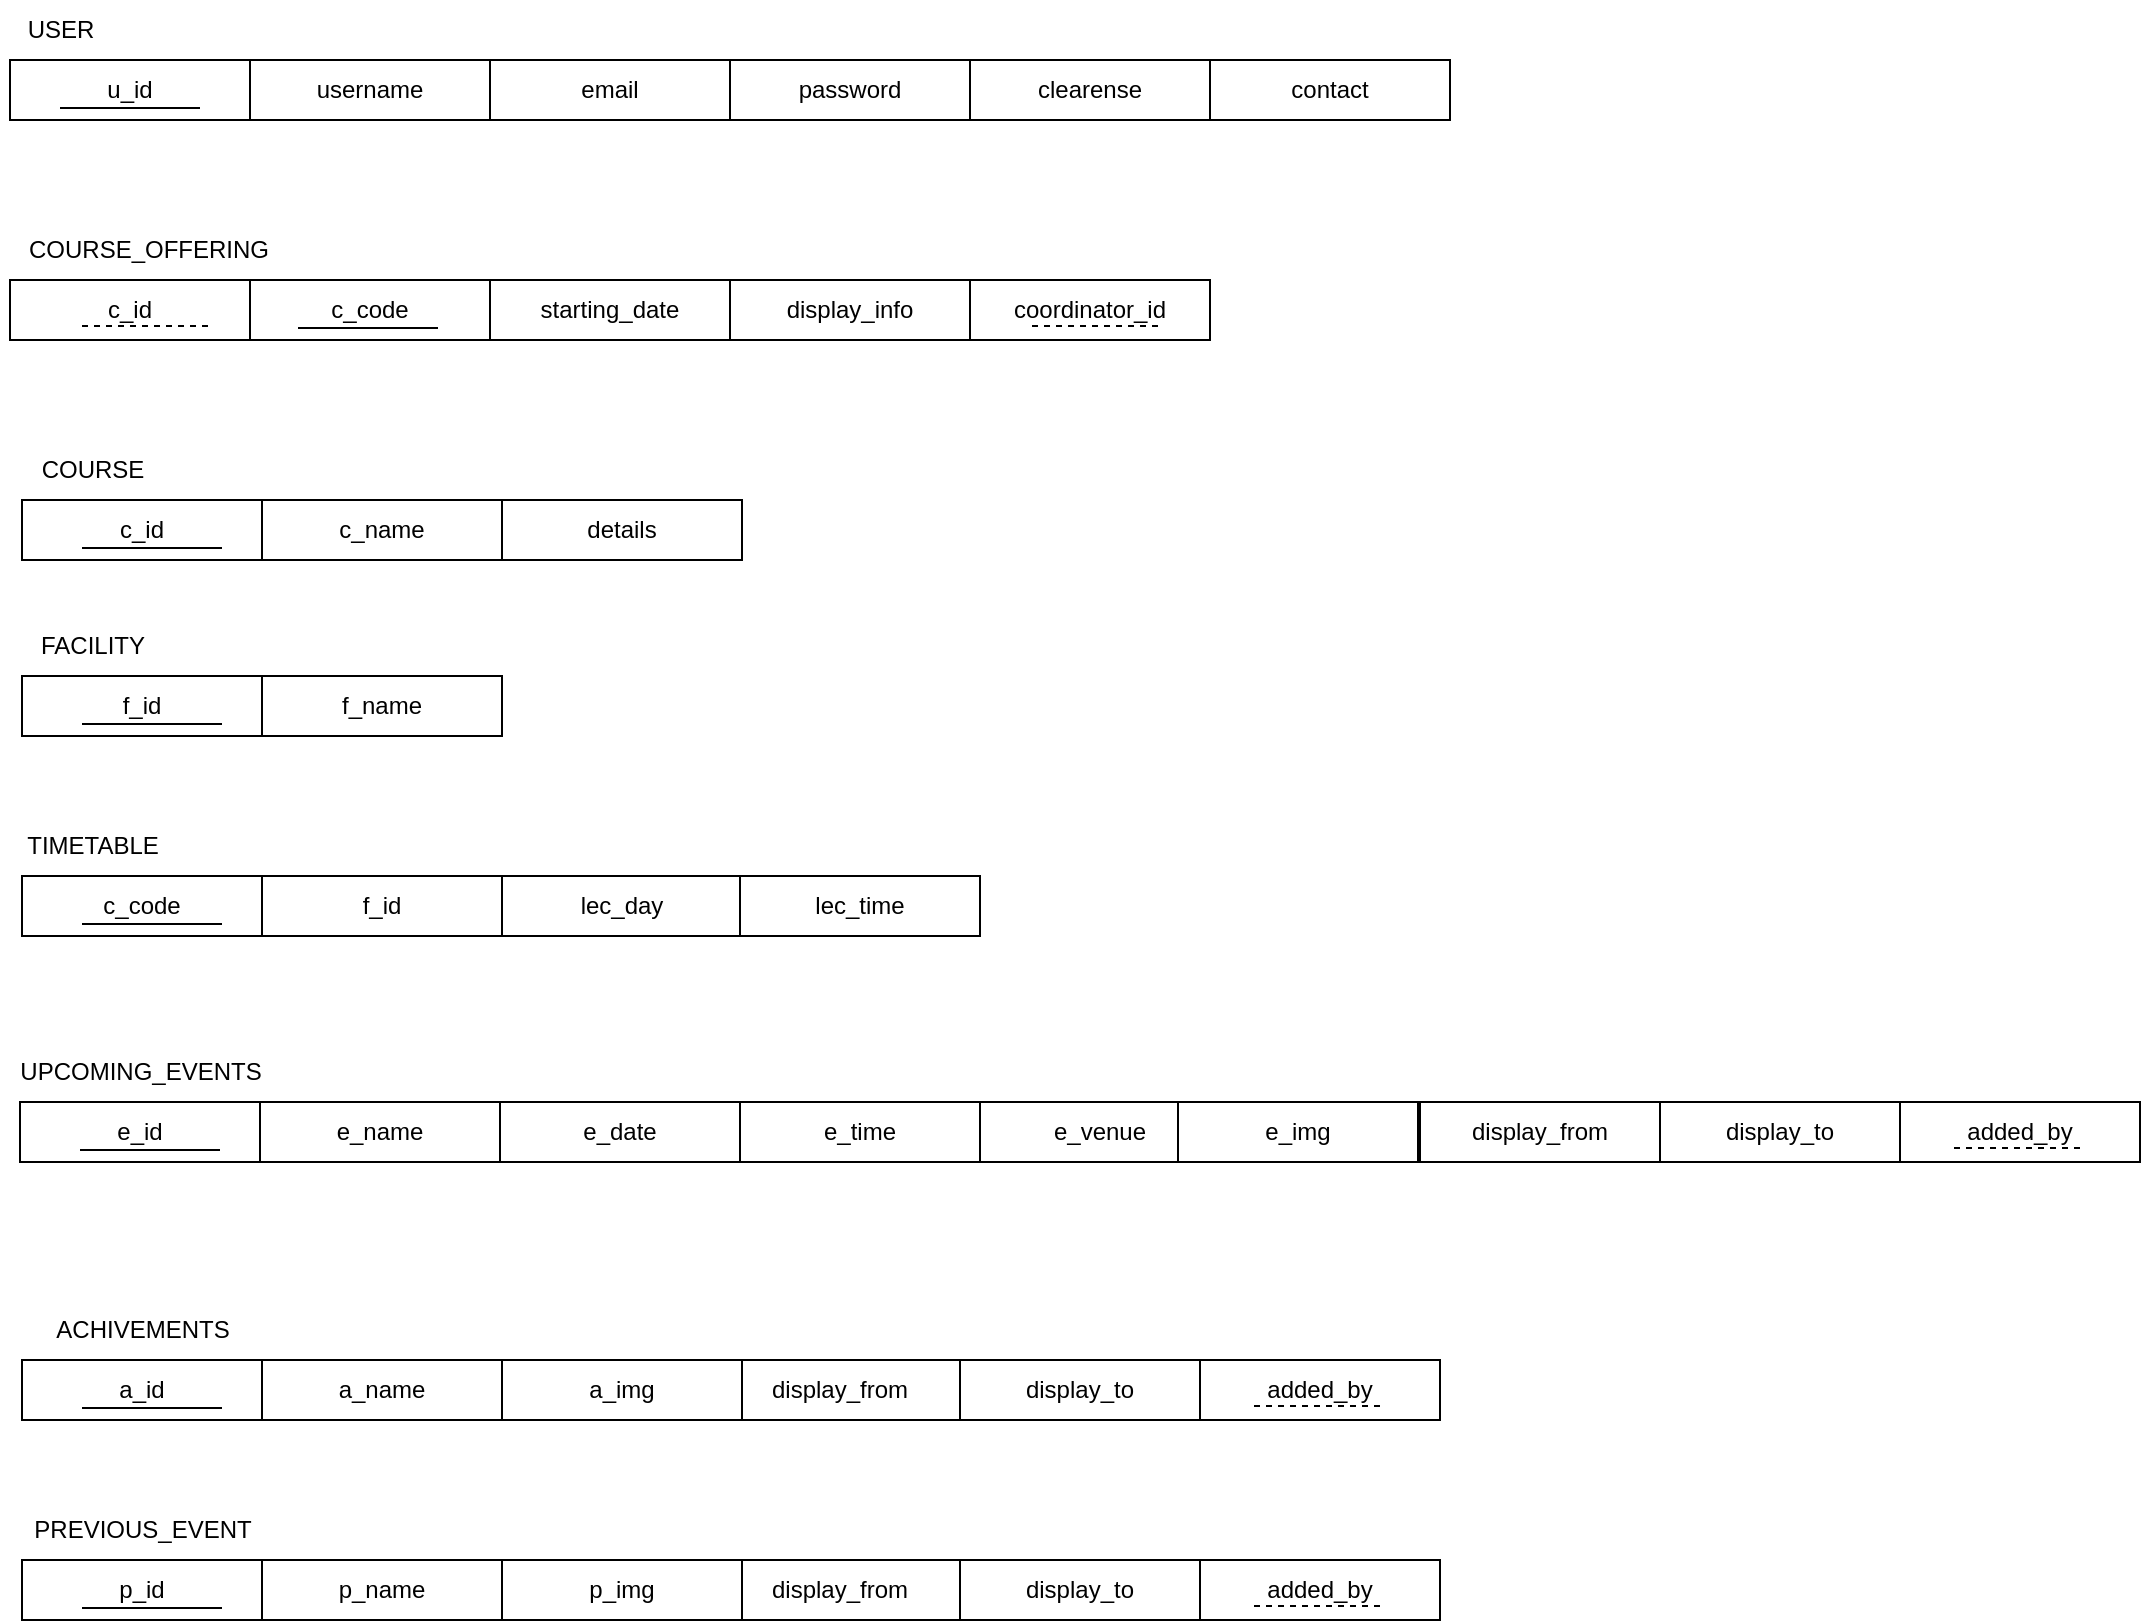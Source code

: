 <mxfile version="21.7.5" type="device">
  <diagram name="Page-1" id="WdfEwW_wiIB1Sr5ALR1Y">
    <mxGraphModel dx="836" dy="526" grid="1" gridSize="10" guides="1" tooltips="1" connect="1" arrows="1" fold="1" page="1" pageScale="1" pageWidth="850" pageHeight="1100" math="0" shadow="0">
      <root>
        <mxCell id="0" />
        <mxCell id="1" parent="0" />
        <mxCell id="tXX5Dl9M7kj_Wj1Wl5B1-5" value="u_id" style="rounded=0;whiteSpace=wrap;html=1;" parent="1" vertex="1">
          <mxGeometry x="35" y="50" width="120" height="30" as="geometry" />
        </mxCell>
        <mxCell id="tXX5Dl9M7kj_Wj1Wl5B1-6" value="USER" style="text;html=1;align=center;verticalAlign=middle;resizable=0;points=[];autosize=1;strokeColor=none;fillColor=none;" parent="1" vertex="1">
          <mxGeometry x="30" y="20" width="60" height="30" as="geometry" />
        </mxCell>
        <mxCell id="tXX5Dl9M7kj_Wj1Wl5B1-7" value="username" style="rounded=0;whiteSpace=wrap;html=1;" parent="1" vertex="1">
          <mxGeometry x="155" y="50" width="120" height="30" as="geometry" />
        </mxCell>
        <mxCell id="tXX5Dl9M7kj_Wj1Wl5B1-8" value="email" style="rounded=0;whiteSpace=wrap;html=1;" parent="1" vertex="1">
          <mxGeometry x="275" y="50" width="120" height="30" as="geometry" />
        </mxCell>
        <mxCell id="tXX5Dl9M7kj_Wj1Wl5B1-9" value="password" style="rounded=0;whiteSpace=wrap;html=1;" parent="1" vertex="1">
          <mxGeometry x="395" y="50" width="120" height="30" as="geometry" />
        </mxCell>
        <mxCell id="tXX5Dl9M7kj_Wj1Wl5B1-10" value="clearense" style="rounded=0;whiteSpace=wrap;html=1;" parent="1" vertex="1">
          <mxGeometry x="515" y="50" width="120" height="30" as="geometry" />
        </mxCell>
        <mxCell id="tXX5Dl9M7kj_Wj1Wl5B1-11" value="contact" style="rounded=0;whiteSpace=wrap;html=1;" parent="1" vertex="1">
          <mxGeometry x="635" y="50" width="120" height="30" as="geometry" />
        </mxCell>
        <mxCell id="tXX5Dl9M7kj_Wj1Wl5B1-12" value="c_id" style="rounded=0;whiteSpace=wrap;html=1;" parent="1" vertex="1">
          <mxGeometry x="35" y="160" width="120" height="30" as="geometry" />
        </mxCell>
        <mxCell id="tXX5Dl9M7kj_Wj1Wl5B1-13" value="c_code" style="rounded=0;whiteSpace=wrap;html=1;" parent="1" vertex="1">
          <mxGeometry x="155" y="160" width="120" height="30" as="geometry" />
        </mxCell>
        <mxCell id="tXX5Dl9M7kj_Wj1Wl5B1-15" value="starting_date" style="rounded=0;whiteSpace=wrap;html=1;" parent="1" vertex="1">
          <mxGeometry x="275" y="160" width="120" height="30" as="geometry" />
        </mxCell>
        <mxCell id="tXX5Dl9M7kj_Wj1Wl5B1-16" value="display_info" style="rounded=0;whiteSpace=wrap;html=1;" parent="1" vertex="1">
          <mxGeometry x="395" y="160" width="120" height="30" as="geometry" />
        </mxCell>
        <mxCell id="tXX5Dl9M7kj_Wj1Wl5B1-17" value="coordinator_id" style="rounded=0;whiteSpace=wrap;html=1;" parent="1" vertex="1">
          <mxGeometry x="515" y="160" width="120" height="30" as="geometry" />
        </mxCell>
        <mxCell id="tXX5Dl9M7kj_Wj1Wl5B1-18" value="COURSE_OFFERING" style="text;html=1;align=center;verticalAlign=middle;resizable=0;points=[];autosize=1;strokeColor=none;fillColor=none;" parent="1" vertex="1">
          <mxGeometry x="34" y="130" width="140" height="30" as="geometry" />
        </mxCell>
        <mxCell id="tXX5Dl9M7kj_Wj1Wl5B1-19" value="" style="endArrow=none;dashed=1;html=1;rounded=0;" parent="1" edge="1">
          <mxGeometry width="50" height="50" relative="1" as="geometry">
            <mxPoint x="546" y="183" as="sourcePoint" />
            <mxPoint x="612" y="183" as="targetPoint" />
          </mxGeometry>
        </mxCell>
        <mxCell id="tXX5Dl9M7kj_Wj1Wl5B1-20" value="" style="endArrow=none;html=1;rounded=0;" parent="1" edge="1">
          <mxGeometry width="50" height="50" relative="1" as="geometry">
            <mxPoint x="60" y="74" as="sourcePoint" />
            <mxPoint x="130" y="74" as="targetPoint" />
          </mxGeometry>
        </mxCell>
        <mxCell id="tXX5Dl9M7kj_Wj1Wl5B1-21" value="" style="endArrow=none;html=1;rounded=0;" parent="1" edge="1">
          <mxGeometry width="50" height="50" relative="1" as="geometry">
            <mxPoint x="179" y="184" as="sourcePoint" />
            <mxPoint x="249" y="184" as="targetPoint" />
          </mxGeometry>
        </mxCell>
        <mxCell id="tXX5Dl9M7kj_Wj1Wl5B1-22" value="e_id" style="rounded=0;whiteSpace=wrap;html=1;" parent="1" vertex="1">
          <mxGeometry x="40" y="571" width="120" height="30" as="geometry" />
        </mxCell>
        <mxCell id="tXX5Dl9M7kj_Wj1Wl5B1-23" value="e_name" style="rounded=0;whiteSpace=wrap;html=1;" parent="1" vertex="1">
          <mxGeometry x="160" y="571" width="120" height="30" as="geometry" />
        </mxCell>
        <mxCell id="tXX5Dl9M7kj_Wj1Wl5B1-24" value="e_date" style="rounded=0;whiteSpace=wrap;html=1;" parent="1" vertex="1">
          <mxGeometry x="280" y="571" width="120" height="30" as="geometry" />
        </mxCell>
        <mxCell id="tXX5Dl9M7kj_Wj1Wl5B1-25" value="display_from" style="rounded=0;whiteSpace=wrap;html=1;" parent="1" vertex="1">
          <mxGeometry x="740" y="571" width="120" height="30" as="geometry" />
        </mxCell>
        <mxCell id="tXX5Dl9M7kj_Wj1Wl5B1-26" value="display_to" style="rounded=0;whiteSpace=wrap;html=1;" parent="1" vertex="1">
          <mxGeometry x="860" y="571" width="120" height="30" as="geometry" />
        </mxCell>
        <mxCell id="tXX5Dl9M7kj_Wj1Wl5B1-27" value="added_by" style="rounded=0;whiteSpace=wrap;html=1;" parent="1" vertex="1">
          <mxGeometry x="980" y="571" width="120" height="30" as="geometry" />
        </mxCell>
        <mxCell id="tXX5Dl9M7kj_Wj1Wl5B1-28" value="UPCOMING_EVENTS" style="text;html=1;align=center;verticalAlign=middle;resizable=0;points=[];autosize=1;strokeColor=none;fillColor=none;" parent="1" vertex="1">
          <mxGeometry x="30" y="541" width="140" height="30" as="geometry" />
        </mxCell>
        <mxCell id="tXX5Dl9M7kj_Wj1Wl5B1-29" value="" style="endArrow=none;dashed=1;html=1;rounded=0;" parent="1" edge="1">
          <mxGeometry width="50" height="50" relative="1" as="geometry">
            <mxPoint x="1007" y="594" as="sourcePoint" />
            <mxPoint x="1073" y="594" as="targetPoint" />
          </mxGeometry>
        </mxCell>
        <mxCell id="tXX5Dl9M7kj_Wj1Wl5B1-30" value="" style="endArrow=none;html=1;rounded=0;" parent="1" edge="1">
          <mxGeometry width="50" height="50" relative="1" as="geometry">
            <mxPoint x="70" y="595" as="sourcePoint" />
            <mxPoint x="140" y="595" as="targetPoint" />
          </mxGeometry>
        </mxCell>
        <mxCell id="tXX5Dl9M7kj_Wj1Wl5B1-31" value="e_time" style="rounded=0;whiteSpace=wrap;html=1;" parent="1" vertex="1">
          <mxGeometry x="400" y="571" width="120" height="30" as="geometry" />
        </mxCell>
        <mxCell id="tXX5Dl9M7kj_Wj1Wl5B1-32" value="e_venue" style="rounded=0;whiteSpace=wrap;html=1;" parent="1" vertex="1">
          <mxGeometry x="520" y="571" width="120" height="30" as="geometry" />
        </mxCell>
        <mxCell id="tXX5Dl9M7kj_Wj1Wl5B1-33" value="" style="endArrow=none;dashed=1;html=1;rounded=0;" parent="1" edge="1">
          <mxGeometry width="50" height="50" relative="1" as="geometry">
            <mxPoint x="71" y="183" as="sourcePoint" />
            <mxPoint x="137" y="183" as="targetPoint" />
          </mxGeometry>
        </mxCell>
        <mxCell id="tXX5Dl9M7kj_Wj1Wl5B1-34" value="c_id" style="rounded=0;whiteSpace=wrap;html=1;" parent="1" vertex="1">
          <mxGeometry x="41" y="270" width="120" height="30" as="geometry" />
        </mxCell>
        <mxCell id="tXX5Dl9M7kj_Wj1Wl5B1-35" value="c_name" style="rounded=0;whiteSpace=wrap;html=1;" parent="1" vertex="1">
          <mxGeometry x="161" y="270" width="120" height="30" as="geometry" />
        </mxCell>
        <mxCell id="tXX5Dl9M7kj_Wj1Wl5B1-39" value="COURSE" style="text;html=1;align=center;verticalAlign=middle;resizable=0;points=[];autosize=1;strokeColor=none;fillColor=none;" parent="1" vertex="1">
          <mxGeometry x="41" y="240" width="70" height="30" as="geometry" />
        </mxCell>
        <mxCell id="tXX5Dl9M7kj_Wj1Wl5B1-41" value="" style="endArrow=none;html=1;rounded=0;" parent="1" edge="1">
          <mxGeometry width="50" height="50" relative="1" as="geometry">
            <mxPoint x="71" y="294" as="sourcePoint" />
            <mxPoint x="141" y="294" as="targetPoint" />
          </mxGeometry>
        </mxCell>
        <mxCell id="tXX5Dl9M7kj_Wj1Wl5B1-44" value="details" style="rounded=0;whiteSpace=wrap;html=1;" parent="1" vertex="1">
          <mxGeometry x="281" y="270" width="120" height="30" as="geometry" />
        </mxCell>
        <mxCell id="tXX5Dl9M7kj_Wj1Wl5B1-45" value="f_id" style="rounded=0;whiteSpace=wrap;html=1;" parent="1" vertex="1">
          <mxGeometry x="41" y="358" width="120" height="30" as="geometry" />
        </mxCell>
        <mxCell id="tXX5Dl9M7kj_Wj1Wl5B1-46" value="f_name" style="rounded=0;whiteSpace=wrap;html=1;" parent="1" vertex="1">
          <mxGeometry x="161" y="358" width="120" height="30" as="geometry" />
        </mxCell>
        <mxCell id="tXX5Dl9M7kj_Wj1Wl5B1-47" value="FACILITY" style="text;html=1;align=center;verticalAlign=middle;resizable=0;points=[];autosize=1;strokeColor=none;fillColor=none;" parent="1" vertex="1">
          <mxGeometry x="36" y="328" width="80" height="30" as="geometry" />
        </mxCell>
        <mxCell id="tXX5Dl9M7kj_Wj1Wl5B1-48" value="" style="endArrow=none;html=1;rounded=0;" parent="1" edge="1">
          <mxGeometry width="50" height="50" relative="1" as="geometry">
            <mxPoint x="71" y="382" as="sourcePoint" />
            <mxPoint x="141" y="382" as="targetPoint" />
          </mxGeometry>
        </mxCell>
        <mxCell id="tXX5Dl9M7kj_Wj1Wl5B1-50" value="c_code" style="rounded=0;whiteSpace=wrap;html=1;" parent="1" vertex="1">
          <mxGeometry x="41" y="458" width="120" height="30" as="geometry" />
        </mxCell>
        <mxCell id="tXX5Dl9M7kj_Wj1Wl5B1-51" value="f_id" style="rounded=0;whiteSpace=wrap;html=1;" parent="1" vertex="1">
          <mxGeometry x="161" y="458" width="120" height="30" as="geometry" />
        </mxCell>
        <mxCell id="tXX5Dl9M7kj_Wj1Wl5B1-52" value="TIMETABLE" style="text;html=1;align=center;verticalAlign=middle;resizable=0;points=[];autosize=1;strokeColor=none;fillColor=none;" parent="1" vertex="1">
          <mxGeometry x="31" y="428" width="90" height="30" as="geometry" />
        </mxCell>
        <mxCell id="tXX5Dl9M7kj_Wj1Wl5B1-53" value="" style="endArrow=none;html=1;rounded=0;" parent="1" edge="1">
          <mxGeometry width="50" height="50" relative="1" as="geometry">
            <mxPoint x="71" y="482" as="sourcePoint" />
            <mxPoint x="141" y="482" as="targetPoint" />
          </mxGeometry>
        </mxCell>
        <mxCell id="tXX5Dl9M7kj_Wj1Wl5B1-54" value="lec_day" style="rounded=0;whiteSpace=wrap;html=1;" parent="1" vertex="1">
          <mxGeometry x="281" y="458" width="120" height="30" as="geometry" />
        </mxCell>
        <mxCell id="tXX5Dl9M7kj_Wj1Wl5B1-55" value="lec_time" style="rounded=0;whiteSpace=wrap;html=1;" parent="1" vertex="1">
          <mxGeometry x="400" y="458" width="120" height="30" as="geometry" />
        </mxCell>
        <mxCell id="tXX5Dl9M7kj_Wj1Wl5B1-56" value="a_id" style="rounded=0;whiteSpace=wrap;html=1;" parent="1" vertex="1">
          <mxGeometry x="41" y="700" width="120" height="30" as="geometry" />
        </mxCell>
        <mxCell id="tXX5Dl9M7kj_Wj1Wl5B1-57" value="a_name" style="rounded=0;whiteSpace=wrap;html=1;" parent="1" vertex="1">
          <mxGeometry x="161" y="700" width="120" height="30" as="geometry" />
        </mxCell>
        <mxCell id="tXX5Dl9M7kj_Wj1Wl5B1-59" value="display_from" style="rounded=0;whiteSpace=wrap;html=1;" parent="1" vertex="1">
          <mxGeometry x="390" y="700" width="120" height="30" as="geometry" />
        </mxCell>
        <mxCell id="tXX5Dl9M7kj_Wj1Wl5B1-60" value="display_to" style="rounded=0;whiteSpace=wrap;html=1;" parent="1" vertex="1">
          <mxGeometry x="510" y="700" width="120" height="30" as="geometry" />
        </mxCell>
        <mxCell id="tXX5Dl9M7kj_Wj1Wl5B1-61" value="added_by" style="rounded=0;whiteSpace=wrap;html=1;" parent="1" vertex="1">
          <mxGeometry x="630" y="700" width="120" height="30" as="geometry" />
        </mxCell>
        <mxCell id="tXX5Dl9M7kj_Wj1Wl5B1-62" value="ACHIVEMENTS" style="text;html=1;align=center;verticalAlign=middle;resizable=0;points=[];autosize=1;strokeColor=none;fillColor=none;" parent="1" vertex="1">
          <mxGeometry x="46" y="670" width="110" height="30" as="geometry" />
        </mxCell>
        <mxCell id="tXX5Dl9M7kj_Wj1Wl5B1-63" value="" style="endArrow=none;dashed=1;html=1;rounded=0;" parent="1" edge="1">
          <mxGeometry width="50" height="50" relative="1" as="geometry">
            <mxPoint x="657" y="723" as="sourcePoint" />
            <mxPoint x="723" y="723" as="targetPoint" />
          </mxGeometry>
        </mxCell>
        <mxCell id="tXX5Dl9M7kj_Wj1Wl5B1-64" value="" style="endArrow=none;html=1;rounded=0;" parent="1" edge="1">
          <mxGeometry width="50" height="50" relative="1" as="geometry">
            <mxPoint x="71" y="724" as="sourcePoint" />
            <mxPoint x="141" y="724" as="targetPoint" />
          </mxGeometry>
        </mxCell>
        <mxCell id="tXX5Dl9M7kj_Wj1Wl5B1-67" value="a_img" style="rounded=0;whiteSpace=wrap;html=1;" parent="1" vertex="1">
          <mxGeometry x="281" y="700" width="120" height="30" as="geometry" />
        </mxCell>
        <mxCell id="tXX5Dl9M7kj_Wj1Wl5B1-68" value="e_img" style="rounded=0;whiteSpace=wrap;html=1;" parent="1" vertex="1">
          <mxGeometry x="619" y="571" width="120" height="30" as="geometry" />
        </mxCell>
        <mxCell id="tXX5Dl9M7kj_Wj1Wl5B1-69" value="p_id" style="rounded=0;whiteSpace=wrap;html=1;" parent="1" vertex="1">
          <mxGeometry x="41" y="800" width="120" height="30" as="geometry" />
        </mxCell>
        <mxCell id="tXX5Dl9M7kj_Wj1Wl5B1-70" value="p_name" style="rounded=0;whiteSpace=wrap;html=1;" parent="1" vertex="1">
          <mxGeometry x="161" y="800" width="120" height="30" as="geometry" />
        </mxCell>
        <mxCell id="tXX5Dl9M7kj_Wj1Wl5B1-71" value="display_from" style="rounded=0;whiteSpace=wrap;html=1;" parent="1" vertex="1">
          <mxGeometry x="390" y="800" width="120" height="30" as="geometry" />
        </mxCell>
        <mxCell id="tXX5Dl9M7kj_Wj1Wl5B1-72" value="display_to" style="rounded=0;whiteSpace=wrap;html=1;" parent="1" vertex="1">
          <mxGeometry x="510" y="800" width="120" height="30" as="geometry" />
        </mxCell>
        <mxCell id="tXX5Dl9M7kj_Wj1Wl5B1-73" value="added_by" style="rounded=0;whiteSpace=wrap;html=1;" parent="1" vertex="1">
          <mxGeometry x="630" y="800" width="120" height="30" as="geometry" />
        </mxCell>
        <mxCell id="tXX5Dl9M7kj_Wj1Wl5B1-74" value="PREVIOUS_EVENT" style="text;html=1;align=center;verticalAlign=middle;resizable=0;points=[];autosize=1;strokeColor=none;fillColor=none;" parent="1" vertex="1">
          <mxGeometry x="36" y="770" width="130" height="30" as="geometry" />
        </mxCell>
        <mxCell id="tXX5Dl9M7kj_Wj1Wl5B1-75" value="" style="endArrow=none;dashed=1;html=1;rounded=0;" parent="1" edge="1">
          <mxGeometry width="50" height="50" relative="1" as="geometry">
            <mxPoint x="657" y="823" as="sourcePoint" />
            <mxPoint x="723" y="823" as="targetPoint" />
          </mxGeometry>
        </mxCell>
        <mxCell id="tXX5Dl9M7kj_Wj1Wl5B1-76" value="" style="endArrow=none;html=1;rounded=0;" parent="1" edge="1">
          <mxGeometry width="50" height="50" relative="1" as="geometry">
            <mxPoint x="71" y="824" as="sourcePoint" />
            <mxPoint x="141" y="824" as="targetPoint" />
          </mxGeometry>
        </mxCell>
        <mxCell id="tXX5Dl9M7kj_Wj1Wl5B1-77" value="p_img" style="rounded=0;whiteSpace=wrap;html=1;" parent="1" vertex="1">
          <mxGeometry x="281" y="800" width="120" height="30" as="geometry" />
        </mxCell>
      </root>
    </mxGraphModel>
  </diagram>
</mxfile>
